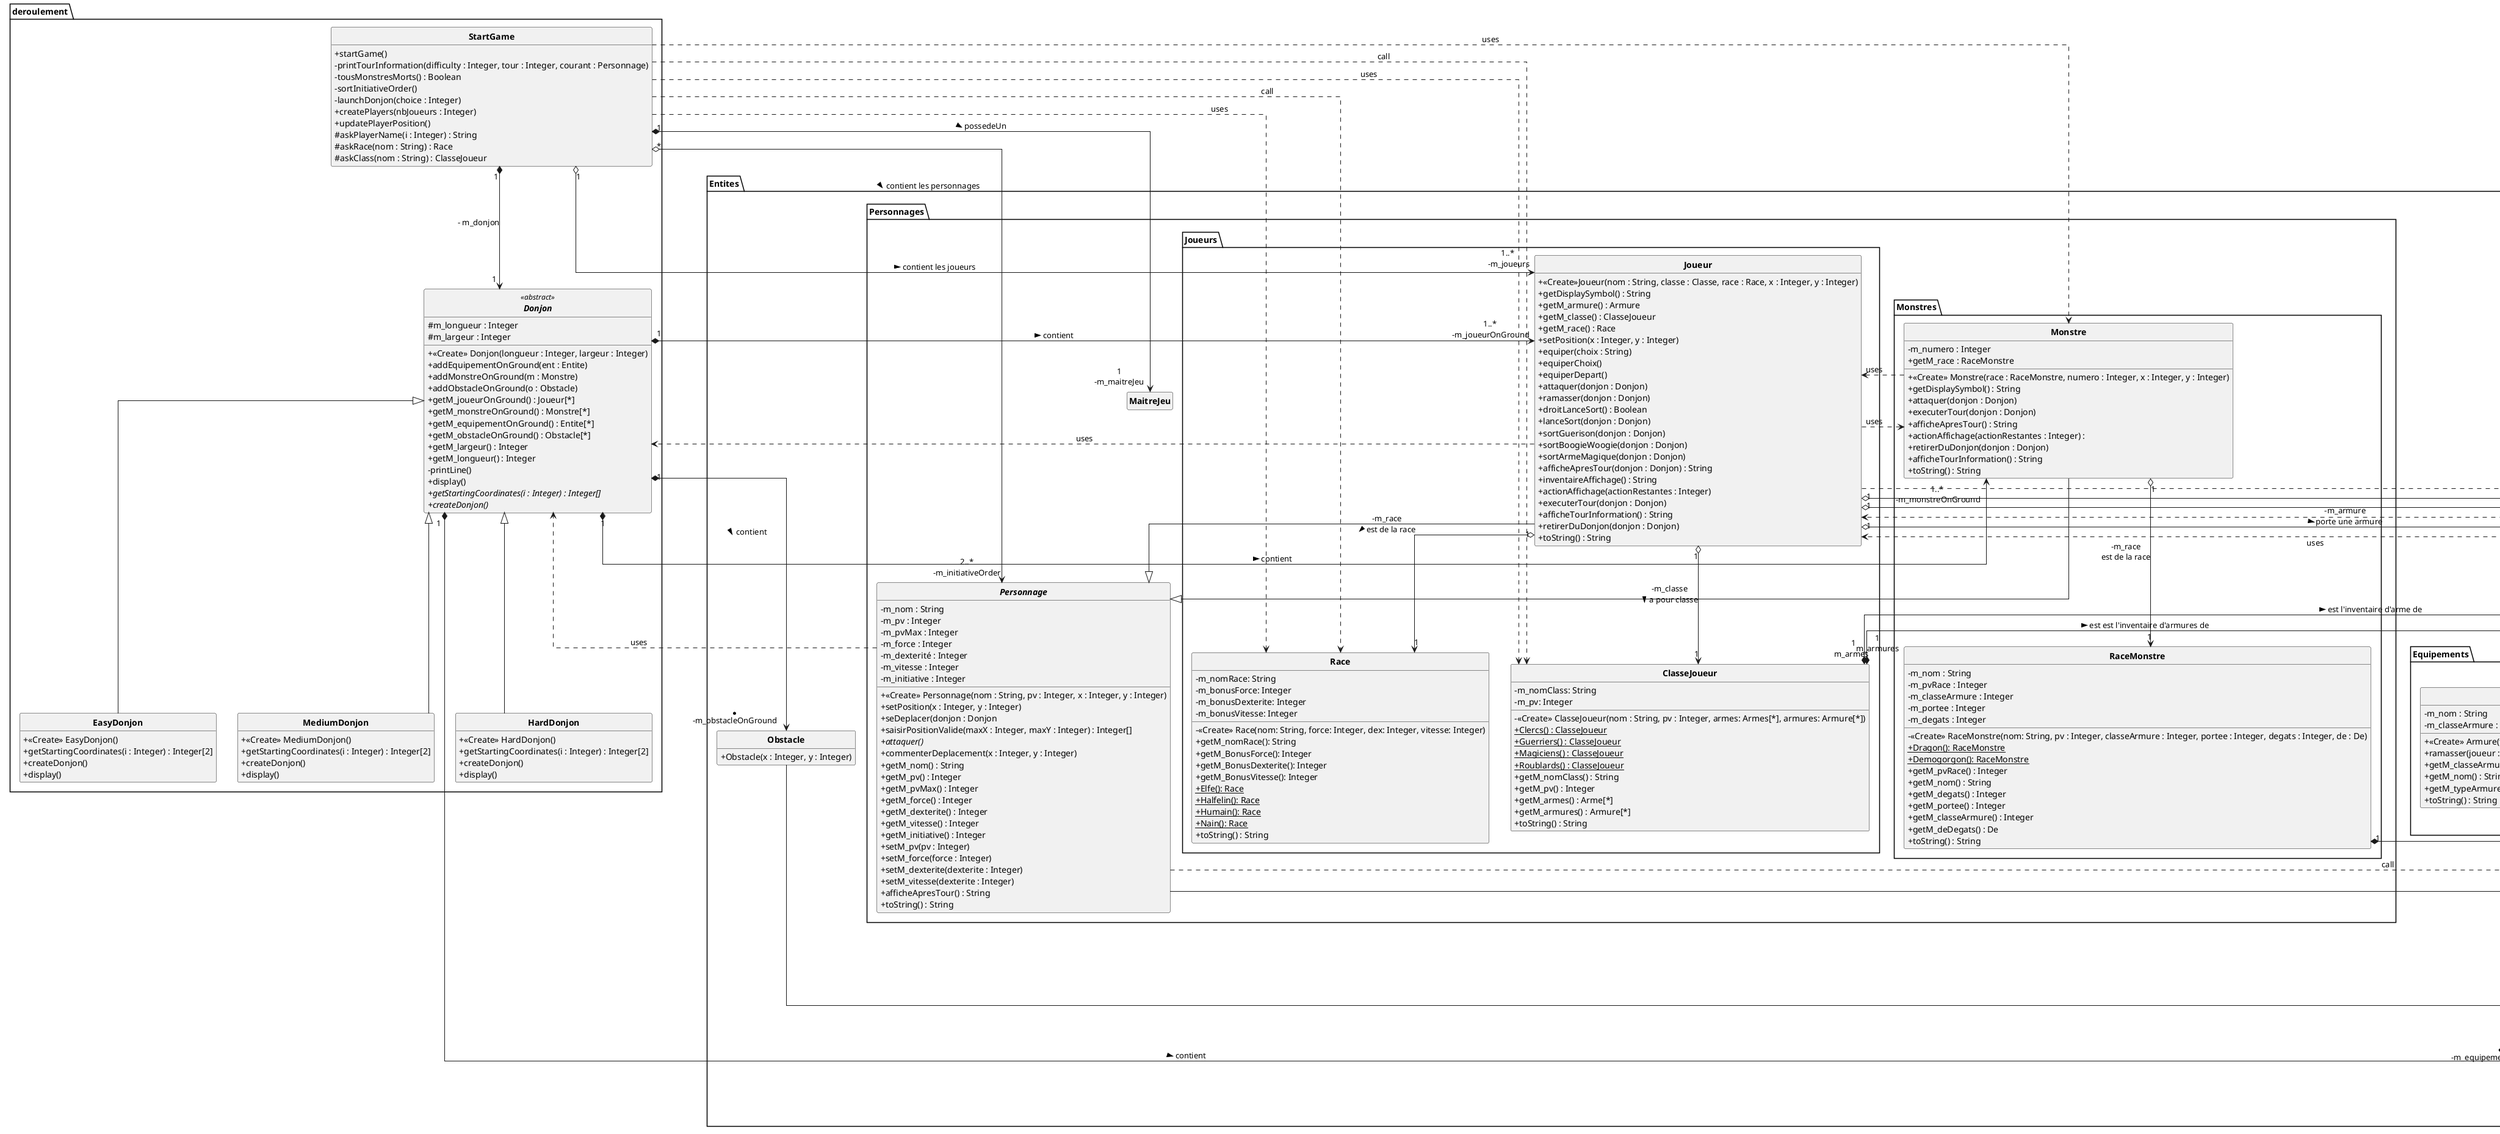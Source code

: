 @startuml
'https://plantuml.com/use-case-diagram
skinparam style strictuml
skinparam classFontStyle Bold
skinparam classAttributeIconSize 0
skinparam linetype ortho
hide empty members
package Entites{
    abstract class Entite {
        - m_x:Integer
        - m_y:Integer
        - {static} m_entites : List<Entite>
        + <<Create>> Entite(x : Integer, y: Integer)
        + getM_x() : Integer
        + getM_y() : Integer
        + setM_entites()
        + {static} getM_entites() : List<Entite>
        + ramasser(Joueur : joueur)
        + estBloquant() : boolean
        + setPosition(x : Integer, y : Integer)
        + caseOccupee(x : Integer, y : Integer)
    }

    package Equipements
    {
      ' Class Arme
      class Arme{
        - m_nom : String
        - m_portee : Integer
        - m_bonusAttaque : Integer
        + <<Create>> Arme(type: TypeArme, nom: String , Dedegats: De , portee: Integer, x : Integer, y : Integer)
        + ramasser(joueur : Joueur)
        + getM_typeArme() : TypeArme
        + getM_nom() : String
        + getM_degats(): De
        + getM_portee(): Integer
        + getM_bonusAttaque() : Integer
        + toString() : String
      }
      enum TypeArme <<enumerate>>
      {
        COURANTE
        DISTANCE
        GUERRE
      }
      ' Class Armure
      class Armure{
        - m_nom : String
        - m_classeArmure : int
        + <<Create>> Armure(typeArmure : TypeArmure, nom : String, classeArmure : Integer, x : Integer; y : Integer)
        + ramasser(joueur : Joueur)
        + getM_classeArmure() : Integer
        + getM_nom() : String
        + getM_typeArmure() : TypeArmure
        + toString() : String
      }
      enum TypeArmure <<enumerate>>
      {
        LEGERE
        LOURDE
      }
    }
    package Personnages {
        abstract class Personnage{
            -m_nom : String
            -m_pv : Integer
            -m_pvMax : Integer
            -m_force : Integer
            -m_dexterité : Integer
            -m_vitesse : Integer
            -m_initiative : Integer
            + <<Create>> Personnage(nom : String, pv : Integer, x : Integer, y : Integer)
            + setPosition(x : Integer, y : Integer)
            + seDeplacer(donjon : Donjon
            + saisirPositionValide(maxX : Integer, maxY : Integer) : Integer[]
            + {abstract} attaquer()
            + commenterDeplacement(x : Integer, y : Integer)
            + getM_nom() : String
            + getM_pv() : Integer
            + getM_pvMax() : Integer
            + getM_force() : Integer
            + getM_dexterite() : Integer
            + getM_vitesse() : Integer
            + getM_initiative() : Integer
            + setM_pv(pv : Integer)
            + setM_force(force : Integer)
            + setM_dexterite(dexterite : Integer)
            + setM_vitesse(dexterite : Integer)
            + afficheApresTour() : String
            + toString() : String
        }
        package Joueurs {
            class Joueur{
                +<<Create>>Joueur(nom : String, classe : Classe, race : Race, x : Integer, y : Integer)
                +getDisplaySymbol() : String
                +getM_armure() : Armure
                +getM_classe() : ClasseJoueur
                +getM_race() : Race
                +setPosition(x : Integer, y : Integer)
                +equiper(choix : String)
                +equiperChoix()
                +equiperDepart()
                +attaquer(donjon : Donjon)
                +ramasser(donjon : Donjon)
                +droitLanceSort() : Boolean
                +lanceSort(donjon : Donjon)
                +sortGuerison(donjon : Donjon)
                +sortBoogieWoogie(donjon : Donjon)
                +sortArmeMagique(donjon : Donjon)
                +afficheApresTour(donjon : Donjon) : String
                +inventaireAffichage() : String
                +actionAffichage(actionRestantes : Integer)
                +executerTour(donjon : Donjon)
                +afficheTourInformation() : String
                +retirerDuDonjon(donjon : Donjon)
                +toString() : String
            }
            class ClasseJoueur {
               - m_nomClass: String
               - m_pv: Integer
               - <<Create>> ClasseJoueur(nom : String, pv : Integer, armes: Armes[*], armures: Armure[*])
               + {static} Clercs() : ClasseJoueur
               + {static} Guerriers() : ClasseJoueur
               + {static} Magiciens() : ClasseJoueur
               + {static} Roublards() : ClasseJoueur
               + getM_nomClass() : String
               + getM_pv() : Integer
               + getM_armes() : Arme[*]
               + getM_armures() : Armure[*]
               + toString() : String
            }

            class Race {
              - m_nomRace: String
              - m_bonusForce: Integer
              - m_bonusDexterite: Integer
              - m_bonusVitesse: Integer
              - <<Create>> Race(nom: String, force: Integer, dex: Integer, vitesse: Integer)
              + getM_nomRace(): String
              + getM_BonusForce(): Integer
              + getM_BonusDexterite(): Integer
              + getM_BonusVitesse(): Integer
              + {static} Elfe(): Race
              + {static} Halfelin(): Race
              + {static} Humain(): Race
              + {static} Nain(): Race
              + toString() : String
            }
        }
        package Monstres {
            class Monstre {
                - m_numero : Integer
                + <<Create>> Monstre(race : RaceMonstre, numero : Integer, x : Integer, y : Integer)
                + getDisplaySymbol() : String
                + attaquer(donjon : Donjon)
                + getM_race : RaceMonstre
                + executerTour(donjon : Donjon)
                + afficheApresTour() : String
                + actionAffichage(actionRestantes : Integer) :
                + retirerDuDonjon(donjon : Donjon)
                + afficheTourInformation() : String
                + toString() : String
            }

            class RaceMonstre {
                - m_nom : String
                - m_pvRace : Integer
                - m_classeArmure : Integer
                - m_portee : Integer
                - m_degats : Integer
                - <<Create>> RaceMonstre(nom: String, pv : Integer, classeArmure : Integer, portee : Integer, degats : Integer, de : De)
                + {static} Dragon(): RaceMonstre
                + {static} Demogorgon(): RaceMonstre
                + getM_pvRace() : Integer
                + getM_nom() : String
                + getM_degats() : Integer
                + getM_portee() : Integer
                + getM_classeArmure() : Integer
                + getM_deDegats() : De
                + toString() : String
            }
        }

        class MaitreJeu {

        }

    }

    class Obstacle {
        + Obstacle(x : Integer, y : Integer)
    }
}
package utils
{
  class Utils <<static>>{
    + {static} dico : Map<Character, Integer>
    + {static} dico2 : Map<Integer,Character>
    + {static} joueurEstMort() : Boolean
  }
  class De
  {
    - m_nombreDes : Integer
    - m_facesParDe: Integer
    + <<Create>> De(nombreDes : Integer, facesParDe : Integer)
    + lanceDe(): Integer
    + lanceDePrint(): Integer
    + toString(): String
  }
}
package deroulement {
           abstract class Donjon <<abstract>>{
                # m_longueur : Integer
                # m_largeur : Integer
                + <<Create>> Donjon(longueur : Integer, largeur : Integer)
                + addEquipementOnGround(ent : Entite)
                + addMonstreOnGround(m : Monstre)
                + addObstacleOnGround(o : Obstacle)
                + getM_joueurOnGround() : Joueur[*]
                + getM_monstreOnGround() : Monstre[*]
                + getM_equipementOnGround() : Entite[*]
                + getM_obstacleOnGround() : Obstacle[*]
                + getM_largeur() : Integer
                + getM_longueur() : Integer
                - printLine()
                + display()
                + {abstract} getStartingCoordinates(i : Integer) : Integer[]
                + {abstract} createDonjon()
            }
           class EasyDonjon extends Donjon {
                + <<Create>> EasyDonjon()
                + getStartingCoordinates(i : Integer) : Integer[2]
                + createDonjon()
                + display()
           }
           class MediumDonjon extends Donjon {
                            + <<Create>> MediumDonjon()
                            + getStartingCoordinates(i : Integer) : Integer[2]
                            + createDonjon()
                            + display()
           }
           class HardDonjon extends Donjon {
                                       + <<Create>> HardDonjon()
                                       + getStartingCoordinates(i : Integer) : Integer[2]
                                       + createDonjon()
                                       + display()
           }
           class StartGame {
               + startGame()
               - printTourInformation(difficulty : Integer, tour : Integer, courant : Personnage)
               - tousMonstresMorts() : Boolean
               - sortInitiativeOrder()
               - launchDonjon(choice : Integer)
               + createPlayers(nbJoueurs : Integer)
               + updatePlayerPosition()
               # askPlayerName(i : Integer) : String
               # askRace(nom : String) : Race
               # askClass(nom : String) : ClasseJoueur
           }

}

' Donjon Relations
Donjon "1" *--> "* \n-m_equipementOnGround" Entite : contient \t\t >
Donjon "1" *--> "1..* \n-m_joueurOnGround" Joueur : contient \t\t >
Donjon "1" *--> "1..* \n-m_monstreOnGround" Monstre : contient \t\t >
Donjon "1" *--> "* \n-m_obstacleOnGround" Obstacle : contient \t\t >


' Class Startgame Relations
StartGame "1 " *--> "1 " Donjon : - m_donjon
StartGame .> ClasseJoueur: "call"
StartGame .> Race: "call"
StartGame .> ClasseJoueur: "uses"
StartGame .> Race: "uses"
StartGame "*" o--> "2..*\n-m_initiativeOrder" Personnage : contient les personnages \t\t >
StartGame "1" o--> "1..* \n-m_joueurs" Joueur : contient les joueurs \t\t >
StartGame "1" *--> "1\n-m_maitreJeu" MaitreJeu : possedeUn \t\t >
StartGame .> Monstre : "uses"

' Relations de Personnage
Personnage <|-up- Joueur
Personnage <|-up- Monstre
Personnage .> Donjon : "uses"
Personnage .> Utils : "«call»"

' Relations de Entite
Entite <|-up- Personnage
Entite <|-up- Arme
Entite <|-up- Armure
Entite <|-up- Obstacle
Entite "1" o--> "*" Entite : -m_entites
Entite ..> Arme : "uses"
Entite ..> Armure : "uses"


' Relations de ClasseJoueur
ClasseJoueur "1\nm_armes  " *----> "*" Arme : est l'inventaire d'arme de >
ClasseJoueur "1\nm_armures" *----> "*\n" Armure : est est l'inventaire d'armures de >

' Relations de Joueur

Joueur "1" o--> "0..1" Arme : -m_arme\nporte une arme >
Joueur "1" o--> "0..1" Armure : -m_armure\nporte une armure >
Joueur "1" o--> "1" Race : -m_race\nest de la race >
Joueur "1" o--> "1" ClasseJoueur : -m_classe\na pour classe >
Joueur "1" o--> "1" Affichage : -m_affichage\utilise l'affichage de >
Joueur ..> Donjon : "uses"
Joueur ..> De : "uses"
Joueur ..> Monstre : "uses"

' Relations de Monstre
Monstre "1" o--> "1" RaceMonstre : -m_race\nest de la race
Monstre ..> Joueur : "uses"

' Relations de RaceMonstre
RaceMonstre "1" *--> "1" De : -m_deDegats\nfait les degats

' Class Arme Relations
Arme .> TypeArme : "uses \n -m_typeArme"
Arme "1" *--> "1\n -m_degats" De : fait les dégâts
Arme .> Joueur : "uses"
'Class Armure Relations
Armure .> TypeArmure : "«uses»\n m_typeArmure"
Armure .> Joueur : "uses"


@enduml